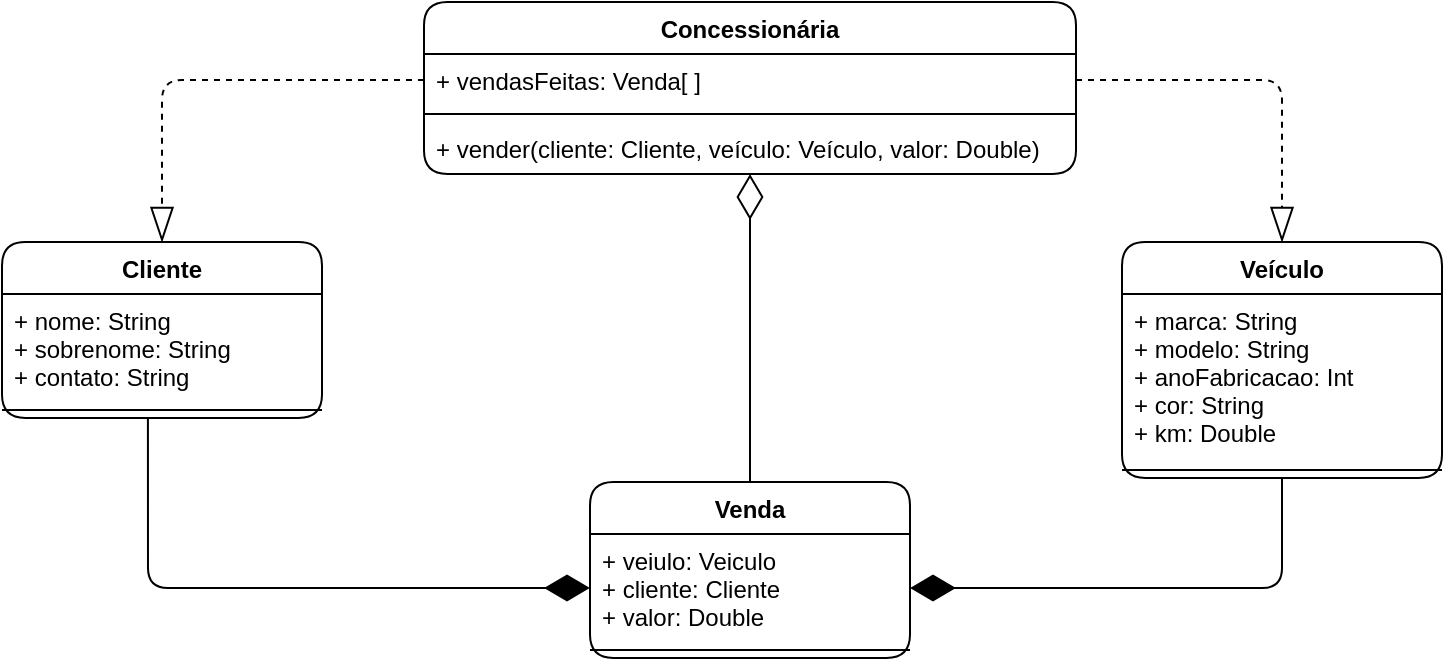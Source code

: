 <mxfile version="13.7.1" type="device"><diagram id="Dkqz1eqmC7w36WSHHiaP" name="Page-1"><mxGraphModel dx="780" dy="752" grid="1" gridSize="10" guides="1" tooltips="1" connect="1" arrows="1" fold="1" page="1" pageScale="1" pageWidth="827" pageHeight="1169" math="0" shadow="0"><root><mxCell id="0"/><mxCell id="1" parent="0"/><mxCell id="boqm3R62LQNpT1qB5Oms-19" style="edgeStyle=orthogonalEdgeStyle;orthogonalLoop=1;jettySize=auto;html=1;exitX=0.5;exitY=0;exitDx=0;exitDy=0;entryX=0.5;entryY=1;entryDx=0;entryDy=0;entryPerimeter=0;startArrow=none;startFill=0;startSize=20;endArrow=diamondThin;endFill=0;endSize=20;" edge="1" parent="1" source="boqm3R62LQNpT1qB5Oms-13" target="boqm3R62LQNpT1qB5Oms-4"><mxGeometry relative="1" as="geometry"/></mxCell><mxCell id="boqm3R62LQNpT1qB5Oms-13" value="Venda" style="swimlane;fontStyle=1;align=center;verticalAlign=top;childLayout=stackLayout;horizontal=1;startSize=26;horizontalStack=0;resizeParent=1;resizeParentMax=0;resizeLast=0;collapsible=1;marginBottom=0;rounded=1;" vertex="1" parent="1"><mxGeometry x="334" y="360" width="160" height="88" as="geometry"/></mxCell><mxCell id="boqm3R62LQNpT1qB5Oms-14" value="+ veiulo: Veiculo&#10;+ cliente: Cliente&#10;+ valor: Double" style="text;strokeColor=none;fillColor=none;align=left;verticalAlign=top;spacingLeft=4;spacingRight=4;overflow=hidden;rotatable=0;points=[[0,0.5],[1,0.5]];portConstraint=eastwest;rounded=1;" vertex="1" parent="boqm3R62LQNpT1qB5Oms-13"><mxGeometry y="26" width="160" height="54" as="geometry"/></mxCell><mxCell id="boqm3R62LQNpT1qB5Oms-15" value="" style="line;strokeWidth=1;fillColor=none;align=left;verticalAlign=middle;spacingTop=-1;spacingLeft=3;spacingRight=3;rotatable=0;labelPosition=right;points=[];portConstraint=eastwest;rounded=1;" vertex="1" parent="boqm3R62LQNpT1qB5Oms-13"><mxGeometry y="80" width="160" height="8" as="geometry"/></mxCell><mxCell id="boqm3R62LQNpT1qB5Oms-1" value="Concessionária" style="swimlane;fontStyle=1;align=center;verticalAlign=top;childLayout=stackLayout;horizontal=1;startSize=26;horizontalStack=0;resizeParent=1;resizeParentMax=0;resizeLast=0;collapsible=1;marginBottom=0;rounded=1;" vertex="1" parent="1"><mxGeometry x="251" y="120" width="326" height="86" as="geometry"/></mxCell><mxCell id="boqm3R62LQNpT1qB5Oms-2" value="+ vendasFeitas: Venda[ ]" style="text;strokeColor=none;fillColor=none;align=left;verticalAlign=top;spacingLeft=4;spacingRight=4;overflow=hidden;rotatable=0;points=[[0,0.5],[1,0.5]];portConstraint=eastwest;rounded=1;" vertex="1" parent="boqm3R62LQNpT1qB5Oms-1"><mxGeometry y="26" width="326" height="26" as="geometry"/></mxCell><mxCell id="boqm3R62LQNpT1qB5Oms-3" value="" style="line;strokeWidth=1;fillColor=none;align=left;verticalAlign=middle;spacingTop=-1;spacingLeft=3;spacingRight=3;rotatable=0;labelPosition=right;points=[];portConstraint=eastwest;rounded=1;" vertex="1" parent="boqm3R62LQNpT1qB5Oms-1"><mxGeometry y="52" width="326" height="8" as="geometry"/></mxCell><mxCell id="boqm3R62LQNpT1qB5Oms-4" value="+ vender(cliente: Cliente, veículo: Veículo, valor: Double)" style="text;strokeColor=none;fillColor=none;align=left;verticalAlign=top;spacingLeft=4;spacingRight=4;overflow=hidden;rotatable=0;points=[[0,0.5],[1,0.5]];portConstraint=eastwest;rounded=1;" vertex="1" parent="boqm3R62LQNpT1qB5Oms-1"><mxGeometry y="60" width="326" height="26" as="geometry"/></mxCell><mxCell id="boqm3R62LQNpT1qB5Oms-9" value="Veículo" style="swimlane;fontStyle=1;align=center;verticalAlign=top;childLayout=stackLayout;horizontal=1;startSize=26;horizontalStack=0;resizeParent=1;resizeParentMax=0;resizeLast=0;collapsible=1;marginBottom=0;rounded=1;" vertex="1" parent="1"><mxGeometry x="600" y="240" width="160" height="118" as="geometry"/></mxCell><mxCell id="boqm3R62LQNpT1qB5Oms-10" value="+ marca: String&#10;+ modelo: String&#10;+ anoFabricacao: Int&#10;+ cor: String&#10;+ km: Double" style="text;strokeColor=none;fillColor=none;align=left;verticalAlign=top;spacingLeft=4;spacingRight=4;overflow=hidden;rotatable=0;points=[[0,0.5],[1,0.5]];portConstraint=eastwest;rounded=1;" vertex="1" parent="boqm3R62LQNpT1qB5Oms-9"><mxGeometry y="26" width="160" height="84" as="geometry"/></mxCell><mxCell id="boqm3R62LQNpT1qB5Oms-11" value="" style="line;strokeWidth=1;fillColor=none;align=left;verticalAlign=middle;spacingTop=-1;spacingLeft=3;spacingRight=3;rotatable=0;labelPosition=right;points=[];portConstraint=eastwest;rounded=1;" vertex="1" parent="boqm3R62LQNpT1qB5Oms-9"><mxGeometry y="110" width="160" height="8" as="geometry"/></mxCell><mxCell id="boqm3R62LQNpT1qB5Oms-5" value="Cliente" style="swimlane;fontStyle=1;align=center;verticalAlign=top;childLayout=stackLayout;horizontal=1;startSize=26;horizontalStack=0;resizeParent=1;resizeParentMax=0;resizeLast=0;collapsible=1;marginBottom=0;rounded=1;" vertex="1" parent="1"><mxGeometry x="40" y="240" width="160" height="88" as="geometry"/></mxCell><mxCell id="boqm3R62LQNpT1qB5Oms-6" value="+ nome: String&#10;+ sobrenome: String&#10;+ contato: String" style="text;strokeColor=none;fillColor=none;align=left;verticalAlign=top;spacingLeft=4;spacingRight=4;overflow=hidden;rotatable=0;points=[[0,0.5],[1,0.5]];portConstraint=eastwest;rounded=1;" vertex="1" parent="boqm3R62LQNpT1qB5Oms-5"><mxGeometry y="26" width="160" height="54" as="geometry"/></mxCell><mxCell id="boqm3R62LQNpT1qB5Oms-7" value="" style="line;strokeWidth=1;fillColor=none;align=left;verticalAlign=middle;spacingTop=-1;spacingLeft=3;spacingRight=3;rotatable=0;labelPosition=right;points=[];portConstraint=eastwest;rounded=1;" vertex="1" parent="boqm3R62LQNpT1qB5Oms-5"><mxGeometry y="80" width="160" height="8" as="geometry"/></mxCell><mxCell id="boqm3R62LQNpT1qB5Oms-17" style="edgeStyle=orthogonalEdgeStyle;orthogonalLoop=1;jettySize=auto;html=1;exitX=0;exitY=0.5;exitDx=0;exitDy=0;entryX=0.456;entryY=1;entryDx=0;entryDy=0;entryPerimeter=0;startSize=20;startArrow=diamondThin;startFill=1;endArrow=none;endFill=0;" edge="1" parent="1" source="boqm3R62LQNpT1qB5Oms-14" target="boqm3R62LQNpT1qB5Oms-7"><mxGeometry relative="1" as="geometry"/></mxCell><mxCell id="boqm3R62LQNpT1qB5Oms-18" style="edgeStyle=orthogonalEdgeStyle;orthogonalLoop=1;jettySize=auto;html=1;exitX=1;exitY=0.5;exitDx=0;exitDy=0;entryX=0.5;entryY=1;entryDx=0;entryDy=0;startArrow=diamondThin;startFill=1;endArrow=none;endFill=0;startSize=20;" edge="1" parent="1" source="boqm3R62LQNpT1qB5Oms-14" target="boqm3R62LQNpT1qB5Oms-9"><mxGeometry relative="1" as="geometry"/></mxCell><mxCell id="boqm3R62LQNpT1qB5Oms-20" style="edgeStyle=orthogonalEdgeStyle;orthogonalLoop=1;jettySize=auto;html=1;exitX=0;exitY=0.5;exitDx=0;exitDy=0;entryX=0.5;entryY=0;entryDx=0;entryDy=0;startArrow=none;startFill=0;startSize=20;endArrow=blockThin;endFill=0;endSize=15;dashed=1;" edge="1" parent="1" source="boqm3R62LQNpT1qB5Oms-2" target="boqm3R62LQNpT1qB5Oms-5"><mxGeometry relative="1" as="geometry"/></mxCell><mxCell id="boqm3R62LQNpT1qB5Oms-21" style="edgeStyle=orthogonalEdgeStyle;orthogonalLoop=1;jettySize=auto;html=1;exitX=1;exitY=0.5;exitDx=0;exitDy=0;entryX=0.5;entryY=0;entryDx=0;entryDy=0;startArrow=none;startFill=0;startSize=20;endArrow=blockThin;endFill=0;endSize=15;dashed=1;" edge="1" parent="1" source="boqm3R62LQNpT1qB5Oms-2" target="boqm3R62LQNpT1qB5Oms-9"><mxGeometry relative="1" as="geometry"/></mxCell></root></mxGraphModel></diagram></mxfile>